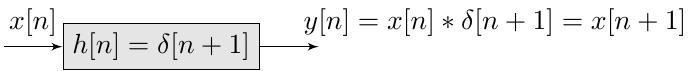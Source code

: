 \documentclass{standalone}
\usepackage{tikz}
\usetikzlibrary{calc}
\usetikzlibrary{positioning}
\usetikzlibrary{shapes,arrows,decorations.pathreplacing,decorations.markings}
\tikzstyle{block} = [draw, fill=gray!20, rectangle]
\tikzstyle{sum} = [draw, fill=gray!20, circle, node distance=1cm]
\tikzstyle{input} = [coordinate]
\tikzstyle{output} = [coordinate]
\tikzstyle{pinstyle} = [pin edge={to-,thin,black}]
\usepackage{pgfplots}
 \pgfplotsset{compat=1.13}
 \usepackage{transparent}

\begin{document}
  \begin{tikzpicture}[auto, node distance=2cm,>=latex',scale=1, every node/.style={transform shape}]
    \node [input, name=input] {};
    \node [block, right of=input] (system) {$h[n] = \delta[n+1]$};
    \node [output, right of=system] (output) {};

    \draw [draw,->] (input) -- node {$x[n]$} (system);
    \draw [->] (system) -- node[pos=4] {$y[n] = x[n] * \delta[n+1] = x[n+1]$} (output);
\end{tikzpicture}

\end{document}
